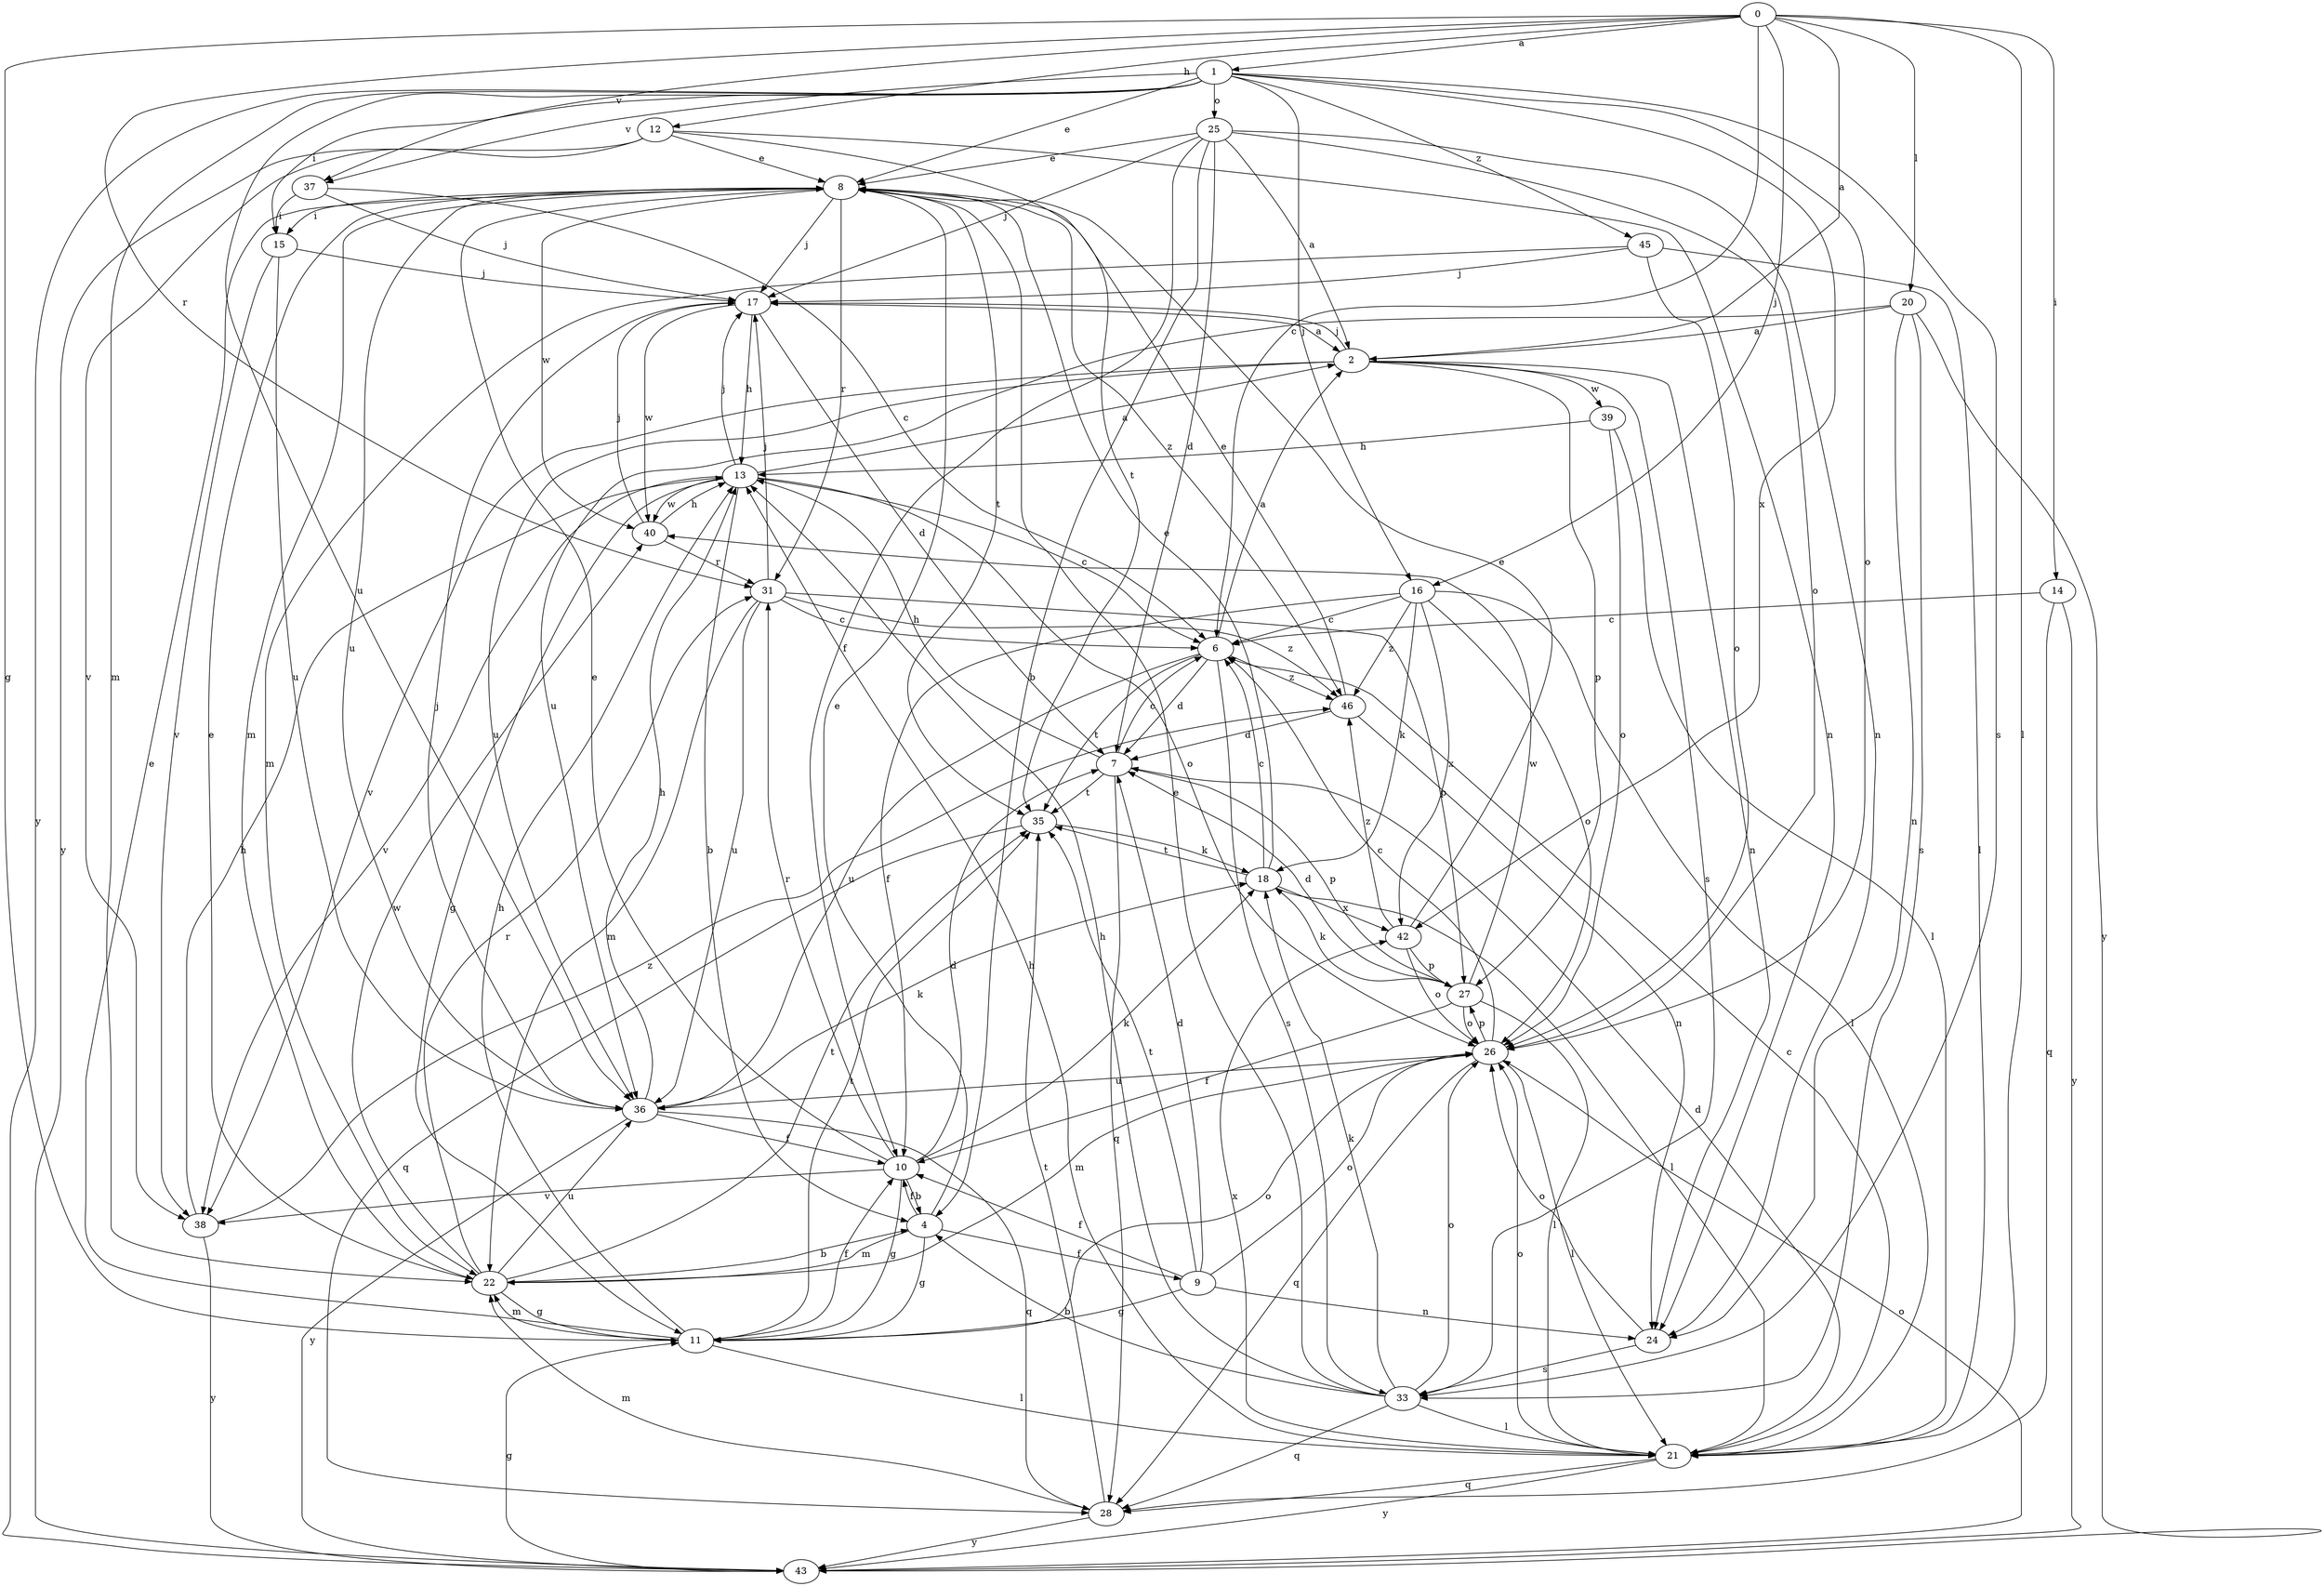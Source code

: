 strict digraph  {
0;
1;
2;
4;
6;
7;
8;
9;
10;
11;
12;
13;
14;
15;
16;
17;
18;
20;
21;
22;
24;
25;
26;
27;
28;
31;
33;
35;
36;
37;
38;
39;
40;
42;
43;
45;
46;
0 -> 1  [label=a];
0 -> 2  [label=a];
0 -> 6  [label=c];
0 -> 11  [label=g];
0 -> 12  [label=h];
0 -> 14  [label=i];
0 -> 16  [label=j];
0 -> 20  [label=l];
0 -> 21  [label=l];
0 -> 31  [label=r];
0 -> 37  [label=v];
1 -> 8  [label=e];
1 -> 15  [label=i];
1 -> 16  [label=j];
1 -> 22  [label=m];
1 -> 25  [label=o];
1 -> 26  [label=o];
1 -> 33  [label=s];
1 -> 36  [label=u];
1 -> 37  [label=v];
1 -> 42  [label=x];
1 -> 43  [label=y];
1 -> 45  [label=z];
2 -> 17  [label=j];
2 -> 24  [label=n];
2 -> 27  [label=p];
2 -> 33  [label=s];
2 -> 36  [label=u];
2 -> 38  [label=v];
2 -> 39  [label=w];
4 -> 8  [label=e];
4 -> 9  [label=f];
4 -> 10  [label=f];
4 -> 11  [label=g];
4 -> 22  [label=m];
6 -> 2  [label=a];
6 -> 7  [label=d];
6 -> 33  [label=s];
6 -> 35  [label=t];
6 -> 36  [label=u];
6 -> 46  [label=z];
7 -> 6  [label=c];
7 -> 13  [label=h];
7 -> 27  [label=p];
7 -> 28  [label=q];
7 -> 35  [label=t];
8 -> 15  [label=i];
8 -> 17  [label=j];
8 -> 22  [label=m];
8 -> 31  [label=r];
8 -> 35  [label=t];
8 -> 36  [label=u];
8 -> 40  [label=w];
8 -> 46  [label=z];
9 -> 7  [label=d];
9 -> 10  [label=f];
9 -> 11  [label=g];
9 -> 24  [label=n];
9 -> 26  [label=o];
9 -> 35  [label=t];
10 -> 4  [label=b];
10 -> 7  [label=d];
10 -> 8  [label=e];
10 -> 11  [label=g];
10 -> 18  [label=k];
10 -> 31  [label=r];
10 -> 38  [label=v];
11 -> 8  [label=e];
11 -> 10  [label=f];
11 -> 13  [label=h];
11 -> 21  [label=l];
11 -> 22  [label=m];
11 -> 26  [label=o];
11 -> 35  [label=t];
12 -> 8  [label=e];
12 -> 24  [label=n];
12 -> 35  [label=t];
12 -> 38  [label=v];
12 -> 43  [label=y];
13 -> 2  [label=a];
13 -> 4  [label=b];
13 -> 6  [label=c];
13 -> 11  [label=g];
13 -> 17  [label=j];
13 -> 26  [label=o];
13 -> 38  [label=v];
13 -> 40  [label=w];
14 -> 6  [label=c];
14 -> 28  [label=q];
14 -> 43  [label=y];
15 -> 17  [label=j];
15 -> 36  [label=u];
15 -> 38  [label=v];
16 -> 6  [label=c];
16 -> 10  [label=f];
16 -> 18  [label=k];
16 -> 21  [label=l];
16 -> 26  [label=o];
16 -> 42  [label=x];
16 -> 46  [label=z];
17 -> 2  [label=a];
17 -> 7  [label=d];
17 -> 13  [label=h];
17 -> 40  [label=w];
18 -> 6  [label=c];
18 -> 8  [label=e];
18 -> 21  [label=l];
18 -> 35  [label=t];
18 -> 42  [label=x];
20 -> 2  [label=a];
20 -> 24  [label=n];
20 -> 33  [label=s];
20 -> 36  [label=u];
20 -> 43  [label=y];
21 -> 6  [label=c];
21 -> 7  [label=d];
21 -> 13  [label=h];
21 -> 26  [label=o];
21 -> 28  [label=q];
21 -> 42  [label=x];
21 -> 43  [label=y];
22 -> 4  [label=b];
22 -> 8  [label=e];
22 -> 11  [label=g];
22 -> 31  [label=r];
22 -> 35  [label=t];
22 -> 36  [label=u];
22 -> 40  [label=w];
24 -> 26  [label=o];
24 -> 33  [label=s];
25 -> 2  [label=a];
25 -> 4  [label=b];
25 -> 7  [label=d];
25 -> 8  [label=e];
25 -> 10  [label=f];
25 -> 17  [label=j];
25 -> 24  [label=n];
25 -> 26  [label=o];
26 -> 6  [label=c];
26 -> 21  [label=l];
26 -> 22  [label=m];
26 -> 27  [label=p];
26 -> 28  [label=q];
26 -> 36  [label=u];
27 -> 7  [label=d];
27 -> 10  [label=f];
27 -> 18  [label=k];
27 -> 21  [label=l];
27 -> 26  [label=o];
27 -> 40  [label=w];
28 -> 22  [label=m];
28 -> 35  [label=t];
28 -> 43  [label=y];
31 -> 6  [label=c];
31 -> 17  [label=j];
31 -> 22  [label=m];
31 -> 27  [label=p];
31 -> 36  [label=u];
31 -> 46  [label=z];
33 -> 4  [label=b];
33 -> 8  [label=e];
33 -> 13  [label=h];
33 -> 18  [label=k];
33 -> 21  [label=l];
33 -> 26  [label=o];
33 -> 28  [label=q];
35 -> 18  [label=k];
35 -> 28  [label=q];
36 -> 10  [label=f];
36 -> 13  [label=h];
36 -> 17  [label=j];
36 -> 18  [label=k];
36 -> 28  [label=q];
36 -> 43  [label=y];
37 -> 6  [label=c];
37 -> 15  [label=i];
37 -> 17  [label=j];
38 -> 13  [label=h];
38 -> 43  [label=y];
38 -> 46  [label=z];
39 -> 13  [label=h];
39 -> 21  [label=l];
39 -> 26  [label=o];
40 -> 13  [label=h];
40 -> 17  [label=j];
40 -> 31  [label=r];
42 -> 8  [label=e];
42 -> 26  [label=o];
42 -> 27  [label=p];
42 -> 46  [label=z];
43 -> 11  [label=g];
43 -> 26  [label=o];
45 -> 17  [label=j];
45 -> 21  [label=l];
45 -> 22  [label=m];
45 -> 26  [label=o];
46 -> 7  [label=d];
46 -> 8  [label=e];
46 -> 24  [label=n];
}

